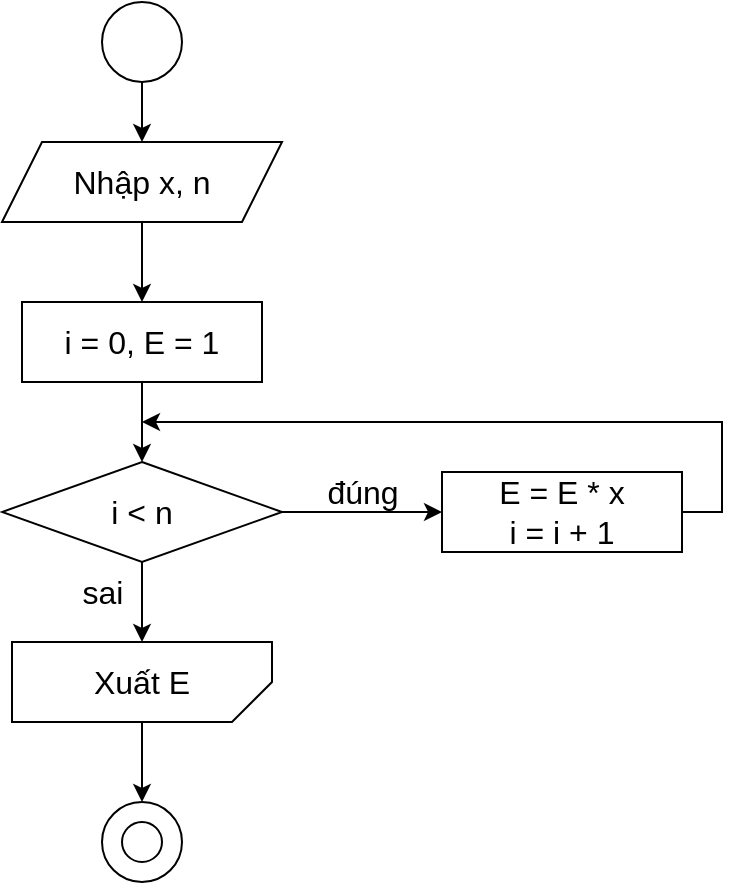<mxfile version="22.0.0" type="device">
  <diagram id="C5RBs43oDa-KdzZeNtuy" name="Page-1">
    <mxGraphModel dx="864" dy="508" grid="1" gridSize="10" guides="1" tooltips="1" connect="1" arrows="1" fold="1" page="1" pageScale="1" pageWidth="827" pageHeight="1169" math="0" shadow="0">
      <root>
        <mxCell id="WIyWlLk6GJQsqaUBKTNV-0" />
        <mxCell id="WIyWlLk6GJQsqaUBKTNV-1" parent="WIyWlLk6GJQsqaUBKTNV-0" />
        <mxCell id="et4IjXMbIV66diQy4kB7-2" value="" style="edgeStyle=orthogonalEdgeStyle;rounded=0;orthogonalLoop=1;jettySize=auto;html=1;fontSize=16;" parent="WIyWlLk6GJQsqaUBKTNV-1" source="et4IjXMbIV66diQy4kB7-0" target="et4IjXMbIV66diQy4kB7-1" edge="1">
          <mxGeometry relative="1" as="geometry" />
        </mxCell>
        <mxCell id="et4IjXMbIV66diQy4kB7-0" value="" style="ellipse;whiteSpace=wrap;html=1;aspect=fixed;fontSize=16;" parent="WIyWlLk6GJQsqaUBKTNV-1" vertex="1">
          <mxGeometry x="220" y="80" width="40" height="40" as="geometry" />
        </mxCell>
        <mxCell id="et4IjXMbIV66diQy4kB7-6" value="" style="edgeStyle=orthogonalEdgeStyle;rounded=0;orthogonalLoop=1;jettySize=auto;html=1;" parent="WIyWlLk6GJQsqaUBKTNV-1" source="et4IjXMbIV66diQy4kB7-1" target="et4IjXMbIV66diQy4kB7-5" edge="1">
          <mxGeometry relative="1" as="geometry" />
        </mxCell>
        <mxCell id="et4IjXMbIV66diQy4kB7-1" value="Nhập x, n" style="shape=parallelogram;perimeter=parallelogramPerimeter;whiteSpace=wrap;html=1;fixedSize=1;fontSize=16;" parent="WIyWlLk6GJQsqaUBKTNV-1" vertex="1">
          <mxGeometry x="170" y="150" width="140" height="40" as="geometry" />
        </mxCell>
        <mxCell id="et4IjXMbIV66diQy4kB7-8" value="" style="edgeStyle=orthogonalEdgeStyle;rounded=0;orthogonalLoop=1;jettySize=auto;html=1;" parent="WIyWlLk6GJQsqaUBKTNV-1" source="et4IjXMbIV66diQy4kB7-5" target="et4IjXMbIV66diQy4kB7-7" edge="1">
          <mxGeometry relative="1" as="geometry" />
        </mxCell>
        <mxCell id="et4IjXMbIV66diQy4kB7-5" value="i = 0, E = 1" style="whiteSpace=wrap;html=1;fontSize=16;" parent="WIyWlLk6GJQsqaUBKTNV-1" vertex="1">
          <mxGeometry x="180" y="230" width="120" height="40" as="geometry" />
        </mxCell>
        <mxCell id="et4IjXMbIV66diQy4kB7-12" value="" style="edgeStyle=orthogonalEdgeStyle;rounded=0;orthogonalLoop=1;jettySize=auto;html=1;" parent="WIyWlLk6GJQsqaUBKTNV-1" source="et4IjXMbIV66diQy4kB7-7" target="et4IjXMbIV66diQy4kB7-11" edge="1">
          <mxGeometry relative="1" as="geometry" />
        </mxCell>
        <mxCell id="et4IjXMbIV66diQy4kB7-7" value="i &amp;lt; n" style="rhombus;whiteSpace=wrap;html=1;fontSize=16;" parent="WIyWlLk6GJQsqaUBKTNV-1" vertex="1">
          <mxGeometry x="170" y="310" width="140" height="50" as="geometry" />
        </mxCell>
        <mxCell id="et4IjXMbIV66diQy4kB7-15" style="edgeStyle=orthogonalEdgeStyle;rounded=0;orthogonalLoop=1;jettySize=auto;html=1;exitX=1;exitY=0.5;exitDx=0;exitDy=0;" parent="WIyWlLk6GJQsqaUBKTNV-1" source="et4IjXMbIV66diQy4kB7-11" edge="1">
          <mxGeometry relative="1" as="geometry">
            <mxPoint x="240" y="290" as="targetPoint" />
            <Array as="points">
              <mxPoint x="530" y="335" />
              <mxPoint x="530" y="290" />
              <mxPoint x="300" y="290" />
            </Array>
          </mxGeometry>
        </mxCell>
        <mxCell id="et4IjXMbIV66diQy4kB7-11" value="E = E * x&lt;br&gt;i = i + 1" style="whiteSpace=wrap;html=1;fontSize=16;" parent="WIyWlLk6GJQsqaUBKTNV-1" vertex="1">
          <mxGeometry x="390" y="315" width="120" height="40" as="geometry" />
        </mxCell>
        <mxCell id="et4IjXMbIV66diQy4kB7-14" value="&lt;span style=&quot;font-size: 16px;&quot;&gt;đúng&lt;/span&gt;" style="text;html=1;align=center;verticalAlign=middle;resizable=0;points=[];autosize=1;strokeColor=none;fillColor=none;" parent="WIyWlLk6GJQsqaUBKTNV-1" vertex="1">
          <mxGeometry x="320" y="310" width="60" height="30" as="geometry" />
        </mxCell>
        <mxCell id="et4IjXMbIV66diQy4kB7-25" value="" style="edgeStyle=orthogonalEdgeStyle;rounded=0;orthogonalLoop=1;jettySize=auto;html=1;" parent="WIyWlLk6GJQsqaUBKTNV-1" source="et4IjXMbIV66diQy4kB7-20" target="et4IjXMbIV66diQy4kB7-24" edge="1">
          <mxGeometry relative="1" as="geometry" />
        </mxCell>
        <mxCell id="et4IjXMbIV66diQy4kB7-20" value="Xuất E" style="shape=card;whiteSpace=wrap;html=1;flipV=1;direction=south;size=20;fontSize=16;" parent="WIyWlLk6GJQsqaUBKTNV-1" vertex="1">
          <mxGeometry x="175" y="400" width="130" height="40" as="geometry" />
        </mxCell>
        <mxCell id="et4IjXMbIV66diQy4kB7-22" style="edgeStyle=orthogonalEdgeStyle;rounded=0;orthogonalLoop=1;jettySize=auto;html=1;exitX=0.5;exitY=1;exitDx=0;exitDy=0;entryX=1;entryY=0.5;entryDx=0;entryDy=0;entryPerimeter=0;" parent="WIyWlLk6GJQsqaUBKTNV-1" source="et4IjXMbIV66diQy4kB7-7" target="et4IjXMbIV66diQy4kB7-20" edge="1">
          <mxGeometry relative="1" as="geometry" />
        </mxCell>
        <mxCell id="et4IjXMbIV66diQy4kB7-23" value="&lt;font style=&quot;font-size: 16px;&quot;&gt;sai&lt;br&gt;&lt;/font&gt;" style="text;html=1;align=center;verticalAlign=middle;resizable=0;points=[];autosize=1;strokeColor=none;fillColor=none;" parent="WIyWlLk6GJQsqaUBKTNV-1" vertex="1">
          <mxGeometry x="200" y="360" width="40" height="30" as="geometry" />
        </mxCell>
        <mxCell id="et4IjXMbIV66diQy4kB7-24" value="" style="ellipse;whiteSpace=wrap;html=1;fontSize=16;" parent="WIyWlLk6GJQsqaUBKTNV-1" vertex="1">
          <mxGeometry x="220" y="480" width="40" height="40" as="geometry" />
        </mxCell>
        <mxCell id="et4IjXMbIV66diQy4kB7-28" value="" style="ellipse;whiteSpace=wrap;html=1;aspect=fixed;" parent="WIyWlLk6GJQsqaUBKTNV-1" vertex="1">
          <mxGeometry x="230" y="490" width="20" height="20" as="geometry" />
        </mxCell>
      </root>
    </mxGraphModel>
  </diagram>
</mxfile>
